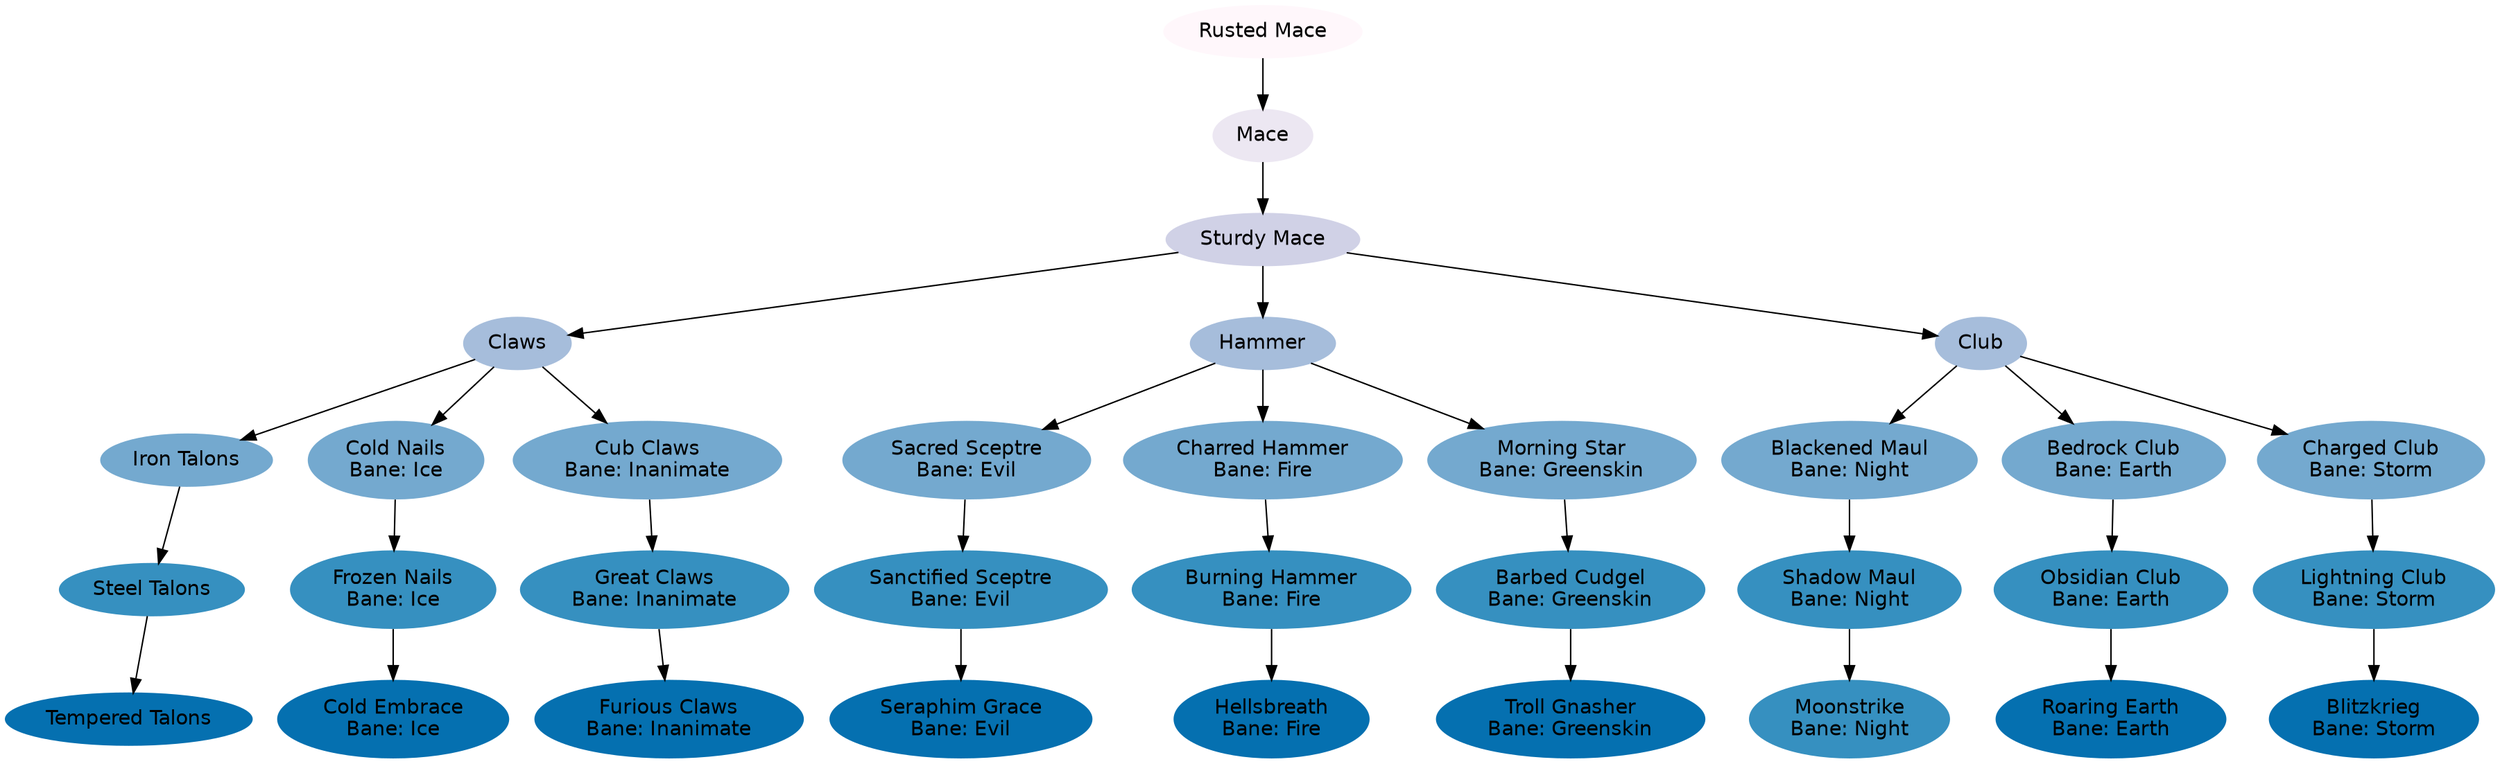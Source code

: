 digraph g1 {
    layout="dot";
    node[style=filled, fontname="Helvetica"];
    "Rusted Mace"[colorscheme=pubu8, color=1]
"Mace"[colorscheme=pubu8, color=2]
"Sturdy Mace"[colorscheme=pubu8, color=3]
"Claws"[colorscheme=pubu8, color=4]
"Hammer"[colorscheme=pubu8, color=4]
"Club"[colorscheme=pubu8, color=4]
"Blackened Maul" [ label = "Blackened Maul\nBane: Night" ][colorscheme=pubu8, color=5]
"Bedrock Club" [ label = "Bedrock Club\nBane: Earth" ][colorscheme=pubu8, color=5]
"Charged Club" [ label = "Charged Club\nBane: Storm" ][colorscheme=pubu8, color=5]
"Sacred Sceptre" [ label = "Sacred Sceptre\nBane: Evil" ][colorscheme=pubu8, color=5]
"Charred Hammer" [ label = "Charred Hammer\nBane: Fire" ][colorscheme=pubu8, color=5]
"Morning Star" [ label = "Morning Star\nBane: Greenskin" ][colorscheme=pubu8, color=5]
"Iron Talons"[colorscheme=pubu8, color=5]
"Cold Nails" [ label = "Cold Nails\nBane: Ice" ][colorscheme=pubu8, color=5]
"Cub Claws" [ label = "Cub Claws\nBane: Inanimate" ][colorscheme=pubu8, color=5]
"Great Claws" [ label = "Great Claws\nBane: Inanimate" ][colorscheme=pubu8, color=6]
"Frozen Nails" [ label = "Frozen Nails\nBane: Ice" ][colorscheme=pubu8, color=6]
"Steel Talons"[colorscheme=pubu8, color=6]
"Barbed Cudgel" [ label = "Barbed Cudgel\nBane: Greenskin" ][colorscheme=pubu8, color=6]
"Burning Hammer" [ label = "Burning Hammer\nBane: Fire" ][colorscheme=pubu8, color=6]
"Sanctified Sceptre" [ label = "Sanctified Sceptre\nBane: Evil" ][colorscheme=pubu8, color=6]
"Lightning Club" [ label = "Lightning Club\nBane: Storm" ][colorscheme=pubu8, color=6]
"Obsidian Club" [ label = "Obsidian Club\nBane: Earth" ][colorscheme=pubu8, color=6]
"Shadow Maul" [ label = "Shadow Maul\nBane: Night" ][colorscheme=pubu8, color=6]
"Moonstrike" [ label = "Moonstrike\nBane: Night" ][colorscheme=pubu8, color=6]
"Roaring Earth" [ label = "Roaring Earth\nBane: Earth" ][colorscheme=pubu8, color=7]
"Blitzkrieg" [ label = "Blitzkrieg\nBane: Storm" ][colorscheme=pubu8, color=7]
"Seraphim Grace" [ label = "Seraphim Grace\nBane: Evil" ][colorscheme=pubu8, color=7]
"Hellsbreath" [ label = "Hellsbreath\nBane: Fire" ][colorscheme=pubu8, color=7]
"Troll Gnasher" [ label = "Troll Gnasher\nBane: Greenskin" ][colorscheme=pubu8, color=7]
"Tempered Talons"[colorscheme=pubu8, color=7]
"Cold Embrace" [ label = "Cold Embrace\nBane: Ice" ][colorscheme=pubu8, color=7]
"Furious Claws" [ label = "Furious Claws\nBane: Inanimate" ][colorscheme=pubu8, color=7]

"Rusted Mace" -> "Mace"
"Mace" -> "Sturdy Mace"
"Sturdy Mace" -> "Claws"
"Sturdy Mace" -> "Hammer"
"Sturdy Mace" -> "Club"
"Club" -> "Blackened Maul"
"Club" -> "Bedrock Club"
"Club" -> "Charged Club"
"Hammer" -> "Sacred Sceptre"
"Hammer" -> "Charred Hammer"
"Hammer" -> "Morning Star"
"Claws" -> "Iron Talons"
"Claws" -> "Cold Nails"
"Claws" -> "Cub Claws"
"Cub Claws" -> "Great Claws"
"Cold Nails" -> "Frozen Nails"
"Iron Talons" -> "Steel Talons"
"Morning Star" -> "Barbed Cudgel"
"Charred Hammer" -> "Burning Hammer"
"Sacred Sceptre" -> "Sanctified Sceptre"
"Charged Club" -> "Lightning Club"
"Bedrock Club" -> "Obsidian Club"
"Blackened Maul" -> "Shadow Maul"
"Shadow Maul" -> "Moonstrike"
"Obsidian Club" -> "Roaring Earth"
"Lightning Club" -> "Blitzkrieg"
"Sanctified Sceptre" -> "Seraphim Grace"
"Burning Hammer" -> "Hellsbreath"
"Barbed Cudgel" -> "Troll Gnasher"
"Steel Talons" -> "Tempered Talons"
"Frozen Nails" -> "Cold Embrace"
"Great Claws" -> "Furious Claws"
}